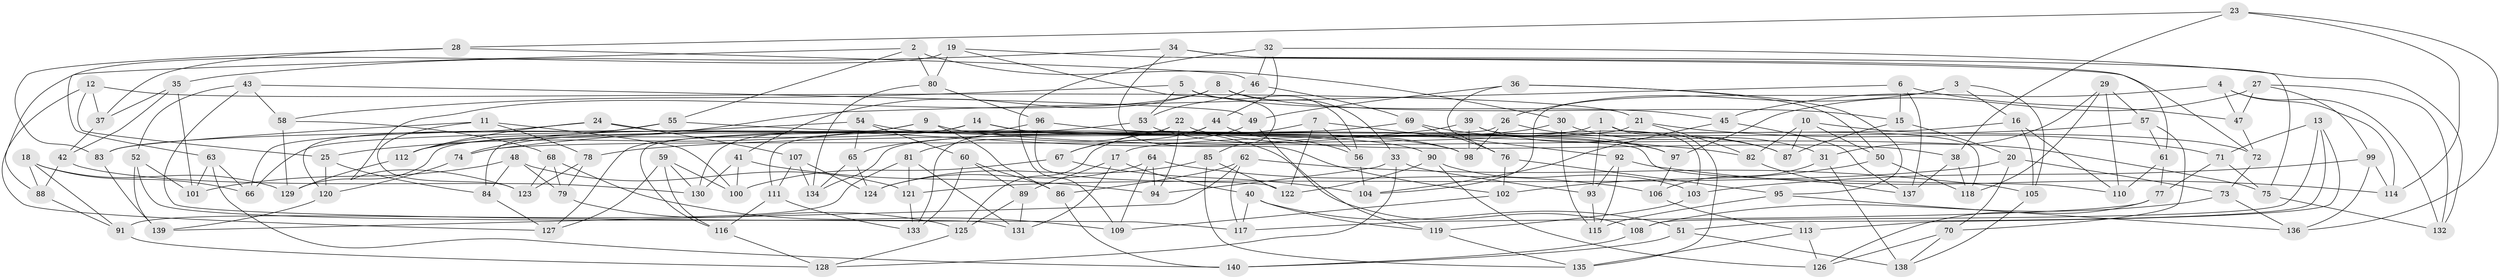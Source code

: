 // Generated by graph-tools (version 1.1) at 2025/03/03/09/25 03:03:08]
// undirected, 140 vertices, 280 edges
graph export_dot {
graph [start="1"]
  node [color=gray90,style=filled];
  1;
  2;
  3;
  4;
  5;
  6;
  7;
  8;
  9;
  10;
  11;
  12;
  13;
  14;
  15;
  16;
  17;
  18;
  19;
  20;
  21;
  22;
  23;
  24;
  25;
  26;
  27;
  28;
  29;
  30;
  31;
  32;
  33;
  34;
  35;
  36;
  37;
  38;
  39;
  40;
  41;
  42;
  43;
  44;
  45;
  46;
  47;
  48;
  49;
  50;
  51;
  52;
  53;
  54;
  55;
  56;
  57;
  58;
  59;
  60;
  61;
  62;
  63;
  64;
  65;
  66;
  67;
  68;
  69;
  70;
  71;
  72;
  73;
  74;
  75;
  76;
  77;
  78;
  79;
  80;
  81;
  82;
  83;
  84;
  85;
  86;
  87;
  88;
  89;
  90;
  91;
  92;
  93;
  94;
  95;
  96;
  97;
  98;
  99;
  100;
  101;
  102;
  103;
  104;
  105;
  106;
  107;
  108;
  109;
  110;
  111;
  112;
  113;
  114;
  115;
  116;
  117;
  118;
  119;
  120;
  121;
  122;
  123;
  124;
  125;
  126;
  127;
  128;
  129;
  130;
  131;
  132;
  133;
  134;
  135;
  136;
  137;
  138;
  139;
  140;
  1 -- 74;
  1 -- 93;
  1 -- 118;
  1 -- 135;
  2 -- 55;
  2 -- 63;
  2 -- 80;
  2 -- 30;
  3 -- 16;
  3 -- 104;
  3 -- 26;
  3 -- 105;
  4 -- 47;
  4 -- 132;
  4 -- 45;
  4 -- 114;
  5 -- 58;
  5 -- 56;
  5 -- 53;
  5 -- 45;
  6 -- 15;
  6 -- 47;
  6 -- 137;
  6 -- 74;
  7 -- 122;
  7 -- 56;
  7 -- 92;
  7 -- 125;
  8 -- 123;
  8 -- 15;
  8 -- 33;
  8 -- 41;
  9 -- 25;
  9 -- 86;
  9 -- 75;
  9 -- 84;
  10 -- 50;
  10 -- 72;
  10 -- 82;
  10 -- 87;
  11 -- 83;
  11 -- 100;
  11 -- 123;
  11 -- 78;
  12 -- 127;
  12 -- 21;
  12 -- 25;
  12 -- 37;
  13 -- 108;
  13 -- 51;
  13 -- 113;
  13 -- 71;
  14 -- 90;
  14 -- 112;
  14 -- 130;
  14 -- 108;
  15 -- 20;
  15 -- 87;
  16 -- 105;
  16 -- 110;
  16 -- 17;
  17 -- 131;
  17 -- 40;
  17 -- 89;
  18 -- 88;
  18 -- 91;
  18 -- 66;
  18 -- 129;
  19 -- 80;
  19 -- 85;
  19 -- 72;
  19 -- 88;
  20 -- 73;
  20 -- 121;
  20 -- 70;
  21 -- 82;
  21 -- 134;
  21 -- 71;
  22 -- 81;
  22 -- 38;
  22 -- 94;
  22 -- 111;
  23 -- 38;
  23 -- 114;
  23 -- 136;
  23 -- 28;
  24 -- 110;
  24 -- 66;
  24 -- 107;
  24 -- 112;
  25 -- 120;
  25 -- 84;
  26 -- 98;
  26 -- 87;
  26 -- 116;
  27 -- 99;
  27 -- 132;
  27 -- 47;
  27 -- 97;
  28 -- 46;
  28 -- 37;
  28 -- 83;
  29 -- 110;
  29 -- 118;
  29 -- 31;
  29 -- 57;
  30 -- 31;
  30 -- 65;
  30 -- 115;
  31 -- 106;
  31 -- 138;
  32 -- 109;
  32 -- 132;
  32 -- 44;
  32 -- 46;
  33 -- 93;
  33 -- 128;
  33 -- 94;
  34 -- 61;
  34 -- 102;
  34 -- 75;
  34 -- 35;
  35 -- 42;
  35 -- 101;
  35 -- 37;
  36 -- 50;
  36 -- 76;
  36 -- 49;
  36 -- 95;
  37 -- 42;
  38 -- 118;
  38 -- 137;
  39 -- 103;
  39 -- 74;
  39 -- 87;
  39 -- 98;
  40 -- 119;
  40 -- 117;
  40 -- 51;
  41 -- 130;
  41 -- 100;
  41 -- 94;
  42 -- 88;
  42 -- 130;
  43 -- 117;
  43 -- 52;
  43 -- 58;
  43 -- 49;
  44 -- 56;
  44 -- 133;
  44 -- 67;
  45 -- 104;
  45 -- 137;
  46 -- 53;
  46 -- 69;
  47 -- 72;
  48 -- 79;
  48 -- 121;
  48 -- 101;
  48 -- 84;
  49 -- 119;
  49 -- 67;
  50 -- 118;
  50 -- 102;
  51 -- 140;
  51 -- 138;
  52 -- 131;
  52 -- 101;
  52 -- 139;
  53 -- 127;
  53 -- 98;
  54 -- 66;
  54 -- 65;
  54 -- 98;
  54 -- 60;
  55 -- 82;
  55 -- 120;
  55 -- 112;
  56 -- 104;
  57 -- 78;
  57 -- 70;
  57 -- 61;
  58 -- 129;
  58 -- 68;
  59 -- 100;
  59 -- 130;
  59 -- 116;
  59 -- 127;
  60 -- 133;
  60 -- 89;
  60 -- 86;
  61 -- 77;
  61 -- 110;
  62 -- 117;
  62 -- 139;
  62 -- 86;
  62 -- 105;
  63 -- 101;
  63 -- 140;
  63 -- 66;
  64 -- 109;
  64 -- 124;
  64 -- 94;
  64 -- 106;
  65 -- 124;
  65 -- 134;
  67 -- 100;
  67 -- 104;
  68 -- 123;
  68 -- 109;
  68 -- 79;
  69 -- 97;
  69 -- 76;
  69 -- 83;
  70 -- 138;
  70 -- 126;
  71 -- 75;
  71 -- 77;
  72 -- 73;
  73 -- 136;
  73 -- 108;
  74 -- 120;
  75 -- 132;
  76 -- 95;
  76 -- 102;
  77 -- 126;
  77 -- 117;
  78 -- 79;
  78 -- 123;
  79 -- 125;
  80 -- 134;
  80 -- 96;
  81 -- 91;
  81 -- 121;
  81 -- 131;
  82 -- 137;
  83 -- 139;
  84 -- 127;
  85 -- 124;
  85 -- 122;
  85 -- 135;
  86 -- 140;
  88 -- 91;
  89 -- 125;
  89 -- 131;
  90 -- 103;
  90 -- 126;
  90 -- 122;
  91 -- 128;
  92 -- 114;
  92 -- 93;
  92 -- 115;
  93 -- 115;
  95 -- 115;
  95 -- 136;
  96 -- 129;
  96 -- 97;
  96 -- 122;
  97 -- 106;
  99 -- 103;
  99 -- 136;
  99 -- 114;
  102 -- 109;
  103 -- 119;
  105 -- 138;
  106 -- 113;
  107 -- 111;
  107 -- 124;
  107 -- 134;
  108 -- 140;
  111 -- 116;
  111 -- 133;
  112 -- 129;
  113 -- 135;
  113 -- 126;
  116 -- 128;
  119 -- 135;
  120 -- 139;
  121 -- 133;
  125 -- 128;
}
